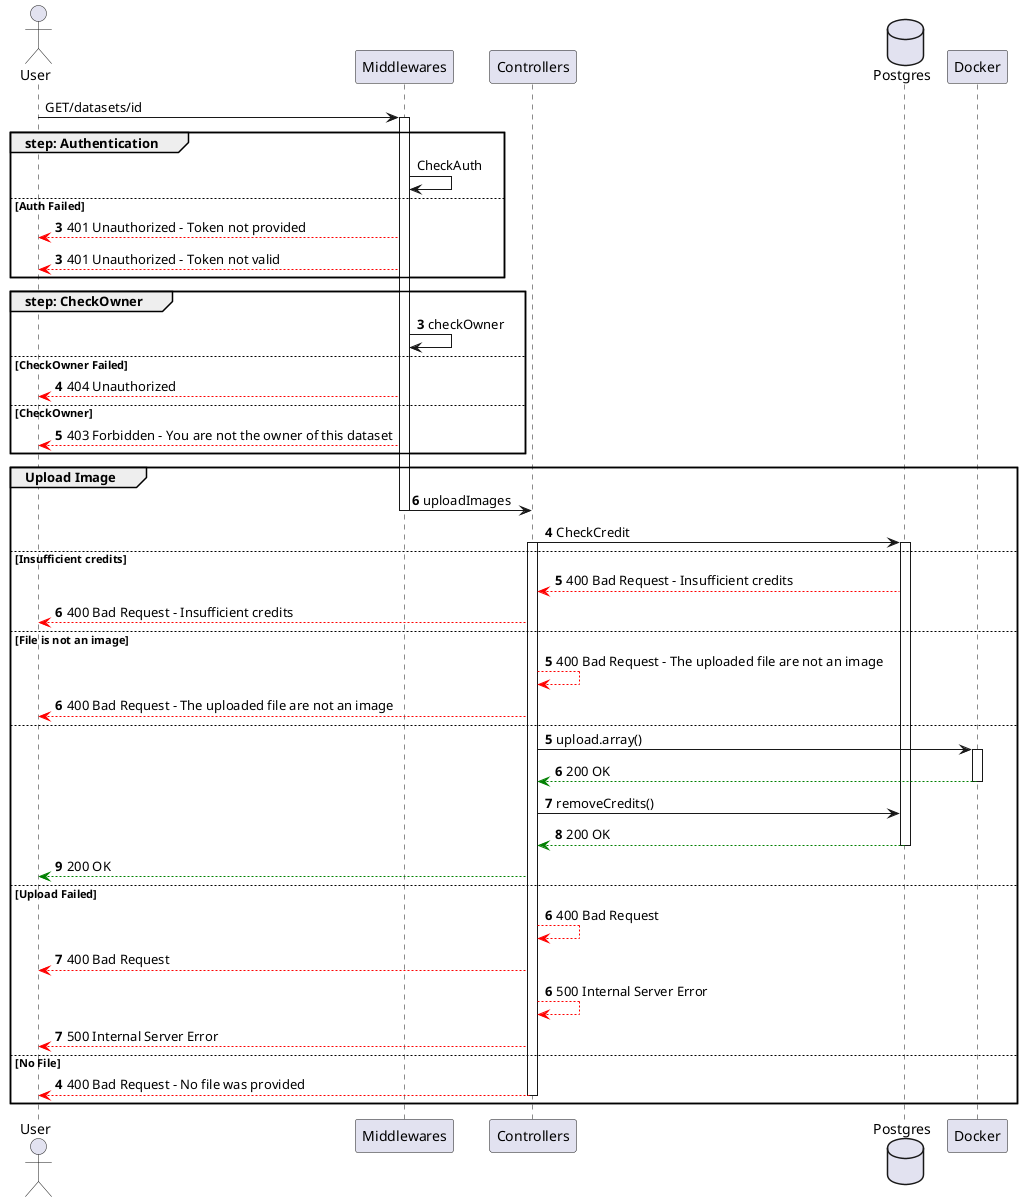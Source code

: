 @startuml

actor User

participant Middlewares
participant Controllers
database Postgres
participant Docker 

User -> Middlewares ++: GET/datasets/id
group step: Authentication
    Middlewares -> Middlewares : CheckAuth
else Auth Failed
    autonumber 3
    Middlewares --[#red]> User : 401 Unauthorized - Token not provided
    autonumber 3
    Middlewares --[#red]> User : 401 Unauthorized - Token not valid
end
group step: CheckOwner 
    autonumber 3
    Middlewares -> Middlewares : checkOwner 
else CheckOwner Failed
autonumber 4
    Middlewares --[#red]> User : 404 Unauthorized
else CheckOwner 
    Middlewares --[#red]> User : 403 Forbidden - You are not the owner of this dataset
end
group Upload Image
    Middlewares -> Controllers --: uploadImages
    autonumber 4
    Controllers -> Postgres++: CheckCredit
    activate Controllers    
else Insufficient credits
    autonumber 5
    Postgres --[#red]> Controllers: 400 Bad Request - Insufficient credits
    Controllers --[#red]> User: 400 Bad Request - Insufficient credits
else File is not an image
    autonumber 5
    Controllers --[#red]> Controllers: 400 Bad Request - The uploaded file are not an image
    Controllers --[#red]> User: 400 Bad Request - The uploaded file are not an image
else 
    autonumber 5
    Controllers -> Docker++: upload.array()
    Docker --[#green]> Controllers--: 200 OK
    Controllers -> Postgres: removeCredits()
    Postgres --[#green]> Controllers--: 200 OK
    Controllers --[#green]> User: 200 OK
else Upload Failed
    autonumber 6
    Controllers --[#red]> Controllers: 400 Bad Request
    Controllers --[#red]> User: 400 Bad Request
    autonumber 6
    Controllers --[#red]> Controllers: 500 Internal Server Error
    Controllers --[#red]> User: 500 Internal Server Error
else No File
    autonumber 4
    Controllers --[#red]> User --: 400 Bad Request - No file was provided
end

@enduml